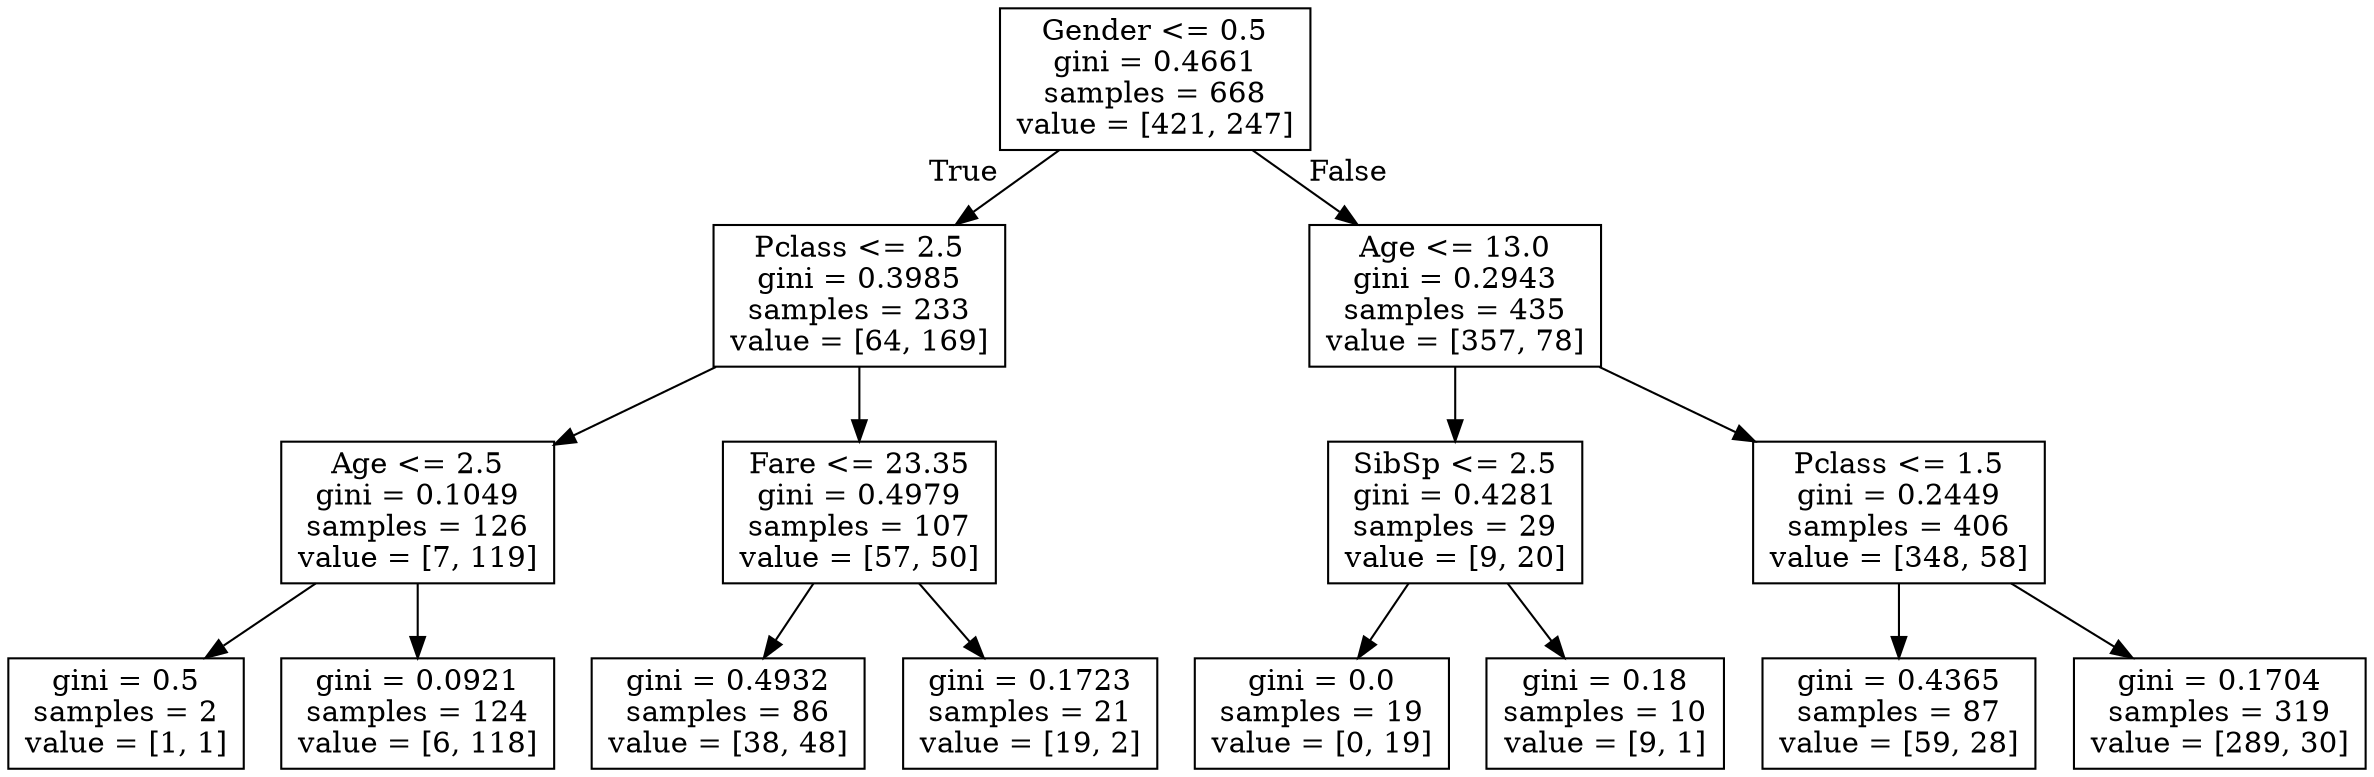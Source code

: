 digraph Tree {
node [shape=box] ;
0 [label="Gender <= 0.5\ngini = 0.4661\nsamples = 668\nvalue = [421, 247]"] ;
1 [label="Pclass <= 2.5\ngini = 0.3985\nsamples = 233\nvalue = [64, 169]"] ;
0 -> 1 [labeldistance=2.5, labelangle=45, headlabel="True"] ;
2 [label="Age <= 2.5\ngini = 0.1049\nsamples = 126\nvalue = [7, 119]"] ;
1 -> 2 ;
3 [label="gini = 0.5\nsamples = 2\nvalue = [1, 1]"] ;
2 -> 3 ;
4 [label="gini = 0.0921\nsamples = 124\nvalue = [6, 118]"] ;
2 -> 4 ;
5 [label="Fare <= 23.35\ngini = 0.4979\nsamples = 107\nvalue = [57, 50]"] ;
1 -> 5 ;
6 [label="gini = 0.4932\nsamples = 86\nvalue = [38, 48]"] ;
5 -> 6 ;
7 [label="gini = 0.1723\nsamples = 21\nvalue = [19, 2]"] ;
5 -> 7 ;
8 [label="Age <= 13.0\ngini = 0.2943\nsamples = 435\nvalue = [357, 78]"] ;
0 -> 8 [labeldistance=2.5, labelangle=-45, headlabel="False"] ;
9 [label="SibSp <= 2.5\ngini = 0.4281\nsamples = 29\nvalue = [9, 20]"] ;
8 -> 9 ;
10 [label="gini = 0.0\nsamples = 19\nvalue = [0, 19]"] ;
9 -> 10 ;
11 [label="gini = 0.18\nsamples = 10\nvalue = [9, 1]"] ;
9 -> 11 ;
12 [label="Pclass <= 1.5\ngini = 0.2449\nsamples = 406\nvalue = [348, 58]"] ;
8 -> 12 ;
13 [label="gini = 0.4365\nsamples = 87\nvalue = [59, 28]"] ;
12 -> 13 ;
14 [label="gini = 0.1704\nsamples = 319\nvalue = [289, 30]"] ;
12 -> 14 ;
}